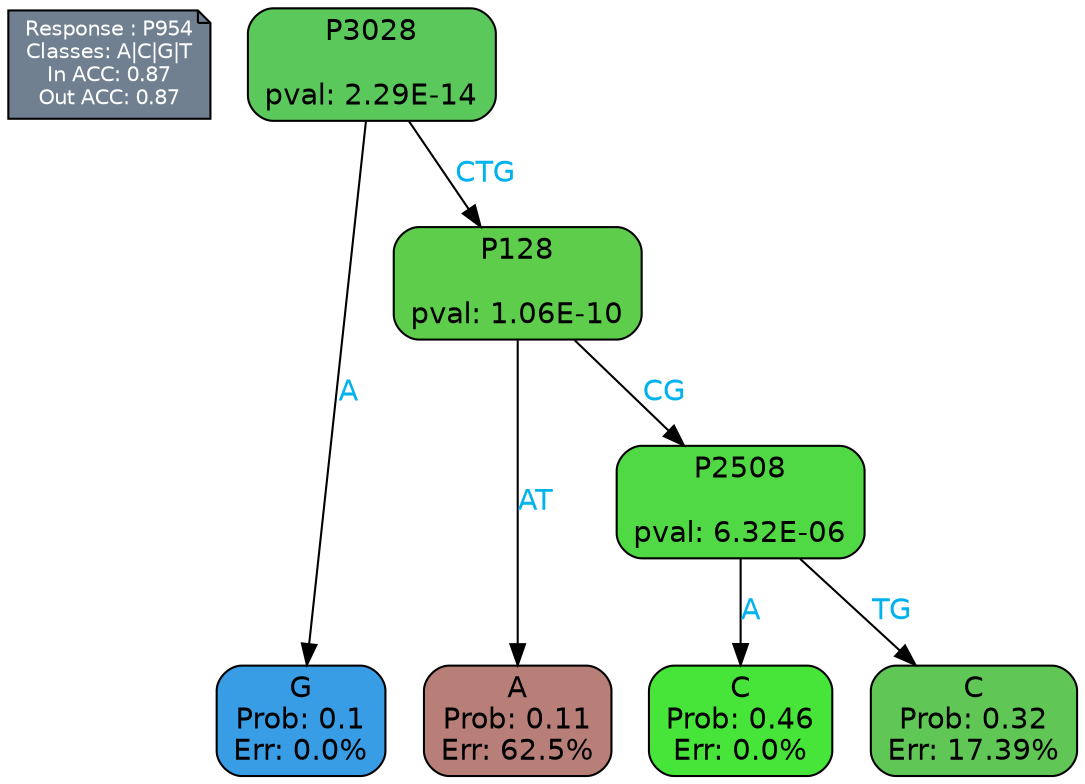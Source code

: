 digraph Tree {
node [shape=box, style="filled, rounded", color="black", fontname=helvetica] ;
graph [ranksep=equally, splines=polylines, bgcolor=transparent, dpi=600] ;
edge [fontname=helvetica] ;
LEGEND [label="Response : P954
Classes: A|C|G|T
In ACC: 0.87
Out ACC: 0.87
",shape=note,align=left,style=filled,fillcolor="slategray",fontcolor="white",fontsize=10];1 [label="P3028

pval: 2.29E-14", fillcolor="#5ac85a"] ;
2 [label="G
Prob: 0.1
Err: 0.0%", fillcolor="#399de5"] ;
3 [label="P128

pval: 1.06E-10", fillcolor="#5ecd4b"] ;
4 [label="A
Prob: 0.11
Err: 62.5%", fillcolor="#b87f79"] ;
5 [label="P2508

pval: 6.32E-06", fillcolor="#51d845"] ;
6 [label="C
Prob: 0.46
Err: 0.0%", fillcolor="#47e539"] ;
7 [label="C
Prob: 0.32
Err: 17.39%", fillcolor="#60c756"] ;
1 -> 2 [label="A",fontcolor=deepskyblue2] ;
1 -> 3 [label="CTG",fontcolor=deepskyblue2] ;
3 -> 4 [label="AT",fontcolor=deepskyblue2] ;
3 -> 5 [label="CG",fontcolor=deepskyblue2] ;
5 -> 6 [label="A",fontcolor=deepskyblue2] ;
5 -> 7 [label="TG",fontcolor=deepskyblue2] ;
{rank = same; 2;4;6;7;}{rank = same; LEGEND;1;}}